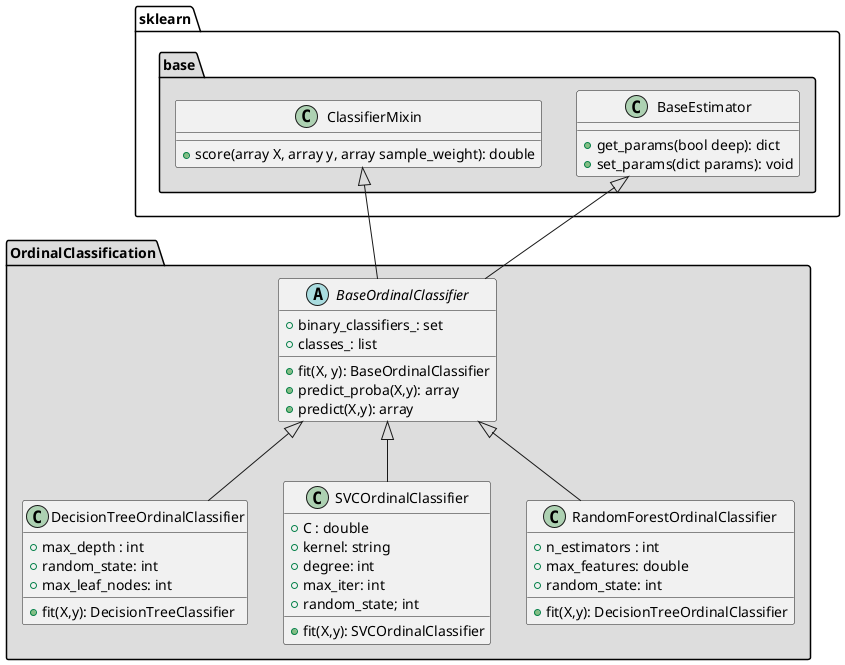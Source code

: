 @startuml OrdinalClassification

package "OrdinalClassification" #DDDDDD {
    abstract BaseOrdinalClassifier {
        + binary_classifiers_: set
        + classes_: list
        + fit(X, y): BaseOrdinalClassifier
        + predict_proba(X,y): array
        + predict(X,y): array
    }

    class DecisionTreeOrdinalClassifier {
        + max_depth : int
        + random_state: int
        + max_leaf_nodes: int
        + fit(X,y): DecisionTreeClassifier
    }

    class SVCOrdinalClassifier {
        + C : double
        + kernel: string
        + degree: int
        + max_iter: int
        + random_state; int
        + fit(X,y): SVCOrdinalClassifier
    }

    class RandomForestOrdinalClassifier {
        + n_estimators : int
        + max_features: double
        + random_state: int
        + fit(X,y): DecisionTreeOrdinalClassifier
    }

}

package "sklearn.base" #DDDDDD {
    class BaseEstimator {
        + get_params(bool deep): dict
        + set_params(dict params): void
    }

    class ClassifierMixin {
        + score(array X, array y, array sample_weight): double
    }

}

BaseEstimator <|-- BaseOrdinalClassifier
ClassifierMixin <|-- BaseOrdinalClassifier

BaseOrdinalClassifier <|-- DecisionTreeOrdinalClassifier
BaseOrdinalClassifier <|-- SVCOrdinalClassifier
BaseOrdinalClassifier <|-- RandomForestOrdinalClassifier
@enduml
